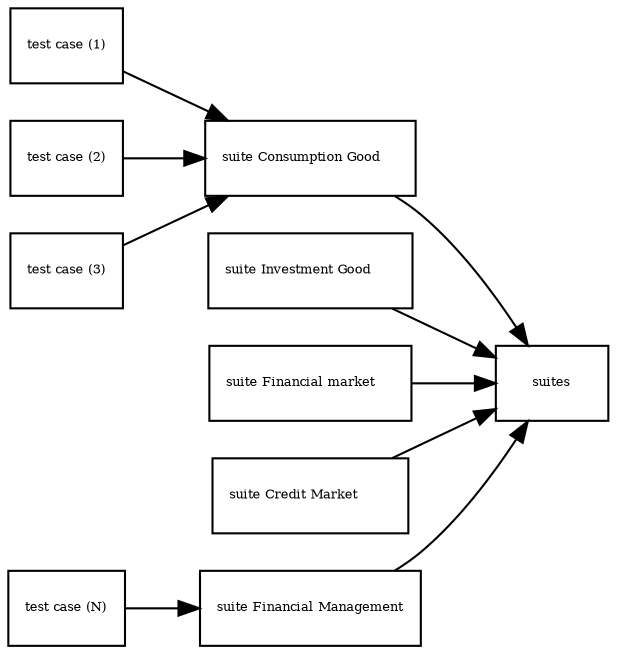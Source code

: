 digraph G {

node [shape=box,fontsize=6];
rankdir=LR;
 node0 [ label ="suites"];
 node1 [ label ="suite Consumption Good    "];
 node2 [ label ="suite Investment Good     "];
 node3 [ label ="suite Financial market    "];
 node4 [ label ="suite Credit Market       "];
 node5 [ label ="suite Financial Management"];
 node6 [ label ="test case (1)"];
 node7 [ label ="test case (2)"];
 node8 [ label ="test case (3)"];
 node9 [ label ="test case (N)"];

       
        node1-> node0;
        node2-> node0;
        node3-> node0;
        node4-> node0;
        node5-> node0;
        node6-> node1;
        node7-> node1;
        node8-> node1;
        node9-> node5;


} 
